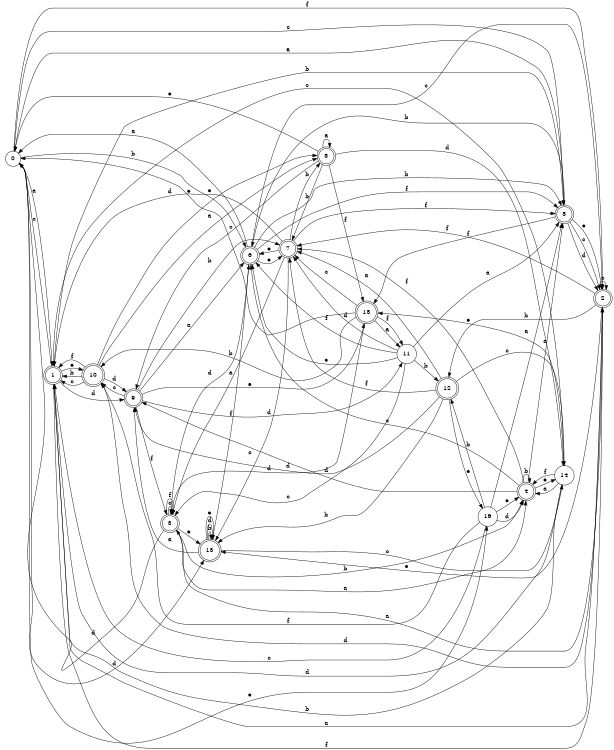 digraph n14_10 {
__start0 [label="" shape="none"];

rankdir=LR;
size="8,5";

s0 [style="filled", color="black", fillcolor="white" shape="circle", label="0"];
s1 [style="rounded,filled", color="black", fillcolor="white" shape="doublecircle", label="1"];
s2 [style="rounded,filled", color="black", fillcolor="white" shape="doublecircle", label="2"];
s3 [style="rounded,filled", color="black", fillcolor="white" shape="doublecircle", label="3"];
s4 [style="rounded,filled", color="black", fillcolor="white" shape="doublecircle", label="4"];
s5 [style="rounded,filled", color="black", fillcolor="white" shape="doublecircle", label="5"];
s6 [style="rounded,filled", color="black", fillcolor="white" shape="doublecircle", label="6"];
s7 [style="rounded,filled", color="black", fillcolor="white" shape="doublecircle", label="7"];
s8 [style="rounded,filled", color="black", fillcolor="white" shape="doublecircle", label="8"];
s9 [style="rounded,filled", color="black", fillcolor="white" shape="doublecircle", label="9"];
s10 [style="rounded,filled", color="black", fillcolor="white" shape="doublecircle", label="10"];
s11 [style="filled", color="black", fillcolor="white" shape="circle", label="11"];
s12 [style="rounded,filled", color="black", fillcolor="white" shape="doublecircle", label="12"];
s13 [style="rounded,filled", color="black", fillcolor="white" shape="doublecircle", label="13"];
s14 [style="filled", color="black", fillcolor="white" shape="circle", label="14"];
s15 [style="rounded,filled", color="black", fillcolor="white" shape="doublecircle", label="15"];
s16 [style="filled", color="black", fillcolor="white" shape="circle", label="16"];
s0 -> s1 [label="a"];
s0 -> s6 [label="b"];
s0 -> s5 [label="c"];
s0 -> s13 [label="d"];
s0 -> s16 [label="e"];
s0 -> s2 [label="f"];
s1 -> s2 [label="a"];
s1 -> s5 [label="b"];
s1 -> s0 [label="c"];
s1 -> s9 [label="d"];
s1 -> s10 [label="e"];
s1 -> s2 [label="f"];
s2 -> s3 [label="a"];
s2 -> s12 [label="b"];
s2 -> s2 [label="c"];
s2 -> s10 [label="d"];
s2 -> s13 [label="e"];
s2 -> s7 [label="f"];
s3 -> s4 [label="a"];
s3 -> s4 [label="b"];
s3 -> s3 [label="c"];
s3 -> s0 [label="d"];
s3 -> s13 [label="e"];
s3 -> s3 [label="f"];
s4 -> s5 [label="a"];
s4 -> s4 [label="b"];
s4 -> s6 [label="c"];
s4 -> s9 [label="d"];
s4 -> s14 [label="e"];
s4 -> s7 [label="f"];
s5 -> s0 [label="a"];
s5 -> s6 [label="b"];
s5 -> s2 [label="c"];
s5 -> s2 [label="d"];
s5 -> s2 [label="e"];
s5 -> s15 [label="f"];
s6 -> s0 [label="a"];
s6 -> s5 [label="b"];
s6 -> s2 [label="c"];
s6 -> s3 [label="d"];
s6 -> s7 [label="e"];
s6 -> s5 [label="f"];
s7 -> s3 [label="a"];
s7 -> s8 [label="b"];
s7 -> s13 [label="c"];
s7 -> s1 [label="d"];
s7 -> s6 [label="e"];
s7 -> s5 [label="f"];
s8 -> s8 [label="a"];
s8 -> s7 [label="b"];
s8 -> s9 [label="c"];
s8 -> s14 [label="d"];
s8 -> s0 [label="e"];
s8 -> s15 [label="f"];
s9 -> s6 [label="a"];
s9 -> s7 [label="b"];
s9 -> s10 [label="c"];
s9 -> s11 [label="d"];
s9 -> s15 [label="e"];
s9 -> s3 [label="f"];
s10 -> s8 [label="a"];
s10 -> s1 [label="b"];
s10 -> s1 [label="c"];
s10 -> s9 [label="d"];
s10 -> s8 [label="e"];
s10 -> s1 [label="f"];
s11 -> s5 [label="a"];
s11 -> s12 [label="b"];
s11 -> s3 [label="c"];
s11 -> s7 [label="d"];
s11 -> s6 [label="e"];
s11 -> s6 [label="f"];
s12 -> s7 [label="a"];
s12 -> s13 [label="b"];
s12 -> s14 [label="c"];
s12 -> s9 [label="d"];
s12 -> s16 [label="e"];
s12 -> s7 [label="f"];
s13 -> s9 [label="a"];
s13 -> s13 [label="b"];
s13 -> s14 [label="c"];
s13 -> s13 [label="d"];
s13 -> s13 [label="e"];
s13 -> s6 [label="f"];
s14 -> s4 [label="a"];
s14 -> s1 [label="b"];
s14 -> s1 [label="c"];
s14 -> s1 [label="d"];
s14 -> s15 [label="e"];
s14 -> s4 [label="f"];
s15 -> s11 [label="a"];
s15 -> s10 [label="b"];
s15 -> s7 [label="c"];
s15 -> s3 [label="d"];
s15 -> s0 [label="e"];
s15 -> s11 [label="f"];
s16 -> s5 [label="a"];
s16 -> s12 [label="b"];
s16 -> s1 [label="c"];
s16 -> s4 [label="d"];
s16 -> s4 [label="e"];
s16 -> s10 [label="f"];

}